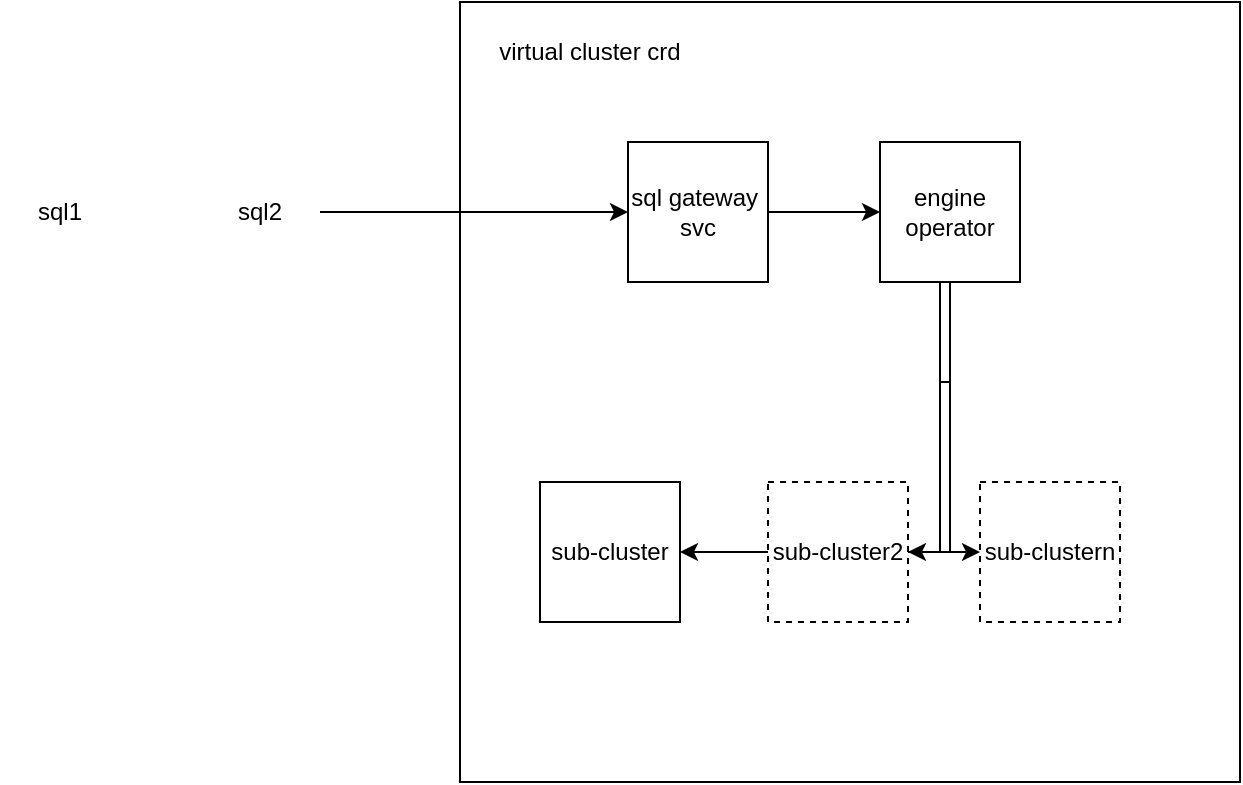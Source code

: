 <mxfile version="20.2.0" type="github">
  <diagram id="H8Bzomo43D_-8PIfljdf" name="Page-1">
    <mxGraphModel dx="1298" dy="777" grid="1" gridSize="10" guides="1" tooltips="1" connect="1" arrows="1" fold="1" page="1" pageScale="1" pageWidth="827" pageHeight="1169" math="0" shadow="0">
      <root>
        <mxCell id="0" />
        <mxCell id="1" parent="0" />
        <mxCell id="ZMFKEwNz82a_taP1TG6o-1" value="" style="whiteSpace=wrap;html=1;aspect=fixed;" vertex="1" parent="1">
          <mxGeometry x="260" y="160" width="390" height="390" as="geometry" />
        </mxCell>
        <mxCell id="ZMFKEwNz82a_taP1TG6o-12" style="edgeStyle=orthogonalEdgeStyle;rounded=0;orthogonalLoop=1;jettySize=auto;html=1;entryX=0;entryY=0.5;entryDx=0;entryDy=0;" edge="1" parent="1" source="ZMFKEwNz82a_taP1TG6o-2" target="ZMFKEwNz82a_taP1TG6o-5">
          <mxGeometry relative="1" as="geometry" />
        </mxCell>
        <mxCell id="ZMFKEwNz82a_taP1TG6o-2" value="sql gateway&amp;nbsp;&lt;br&gt;svc" style="whiteSpace=wrap;html=1;aspect=fixed;" vertex="1" parent="1">
          <mxGeometry x="344" y="230" width="70" height="70" as="geometry" />
        </mxCell>
        <mxCell id="ZMFKEwNz82a_taP1TG6o-4" value="virtual cluster crd" style="text;html=1;strokeColor=none;fillColor=none;align=center;verticalAlign=middle;whiteSpace=wrap;rounded=0;" vertex="1" parent="1">
          <mxGeometry x="270" y="170" width="110" height="30" as="geometry" />
        </mxCell>
        <mxCell id="ZMFKEwNz82a_taP1TG6o-13" style="edgeStyle=orthogonalEdgeStyle;rounded=0;orthogonalLoop=1;jettySize=auto;html=1;entryX=1;entryY=0.5;entryDx=0;entryDy=0;" edge="1" parent="1" source="ZMFKEwNz82a_taP1TG6o-5" target="ZMFKEwNz82a_taP1TG6o-6">
          <mxGeometry relative="1" as="geometry">
            <Array as="points">
              <mxPoint x="500" y="435" />
            </Array>
          </mxGeometry>
        </mxCell>
        <mxCell id="ZMFKEwNz82a_taP1TG6o-14" style="edgeStyle=orthogonalEdgeStyle;rounded=0;orthogonalLoop=1;jettySize=auto;html=1;entryX=1;entryY=0.5;entryDx=0;entryDy=0;" edge="1" parent="1" source="ZMFKEwNz82a_taP1TG6o-5" target="ZMFKEwNz82a_taP1TG6o-7">
          <mxGeometry relative="1" as="geometry" />
        </mxCell>
        <mxCell id="ZMFKEwNz82a_taP1TG6o-15" style="edgeStyle=orthogonalEdgeStyle;rounded=0;orthogonalLoop=1;jettySize=auto;html=1;entryX=0;entryY=0.5;entryDx=0;entryDy=0;" edge="1" parent="1" source="ZMFKEwNz82a_taP1TG6o-5" target="ZMFKEwNz82a_taP1TG6o-8">
          <mxGeometry relative="1" as="geometry" />
        </mxCell>
        <mxCell id="ZMFKEwNz82a_taP1TG6o-5" value="engine operator" style="whiteSpace=wrap;html=1;aspect=fixed;" vertex="1" parent="1">
          <mxGeometry x="470" y="230" width="70" height="70" as="geometry" />
        </mxCell>
        <mxCell id="ZMFKEwNz82a_taP1TG6o-6" value="sub-cluster" style="whiteSpace=wrap;html=1;aspect=fixed;" vertex="1" parent="1">
          <mxGeometry x="300" y="400" width="70" height="70" as="geometry" />
        </mxCell>
        <mxCell id="ZMFKEwNz82a_taP1TG6o-7" value="sub-cluster2" style="whiteSpace=wrap;html=1;aspect=fixed;dashed=1;" vertex="1" parent="1">
          <mxGeometry x="414" y="400" width="70" height="70" as="geometry" />
        </mxCell>
        <mxCell id="ZMFKEwNz82a_taP1TG6o-8" value="sub-clustern" style="whiteSpace=wrap;html=1;aspect=fixed;dashed=1;" vertex="1" parent="1">
          <mxGeometry x="520" y="400" width="70" height="70" as="geometry" />
        </mxCell>
        <mxCell id="ZMFKEwNz82a_taP1TG6o-9" value="sql1" style="text;html=1;strokeColor=none;fillColor=none;align=center;verticalAlign=middle;whiteSpace=wrap;rounded=0;dashed=1;" vertex="1" parent="1">
          <mxGeometry x="30" y="250" width="60" height="30" as="geometry" />
        </mxCell>
        <mxCell id="ZMFKEwNz82a_taP1TG6o-11" style="edgeStyle=orthogonalEdgeStyle;rounded=0;orthogonalLoop=1;jettySize=auto;html=1;" edge="1" parent="1" source="ZMFKEwNz82a_taP1TG6o-10" target="ZMFKEwNz82a_taP1TG6o-2">
          <mxGeometry relative="1" as="geometry" />
        </mxCell>
        <mxCell id="ZMFKEwNz82a_taP1TG6o-10" value="sql2" style="text;html=1;strokeColor=none;fillColor=none;align=center;verticalAlign=middle;whiteSpace=wrap;rounded=0;dashed=1;" vertex="1" parent="1">
          <mxGeometry x="130" y="250" width="60" height="30" as="geometry" />
        </mxCell>
      </root>
    </mxGraphModel>
  </diagram>
</mxfile>
